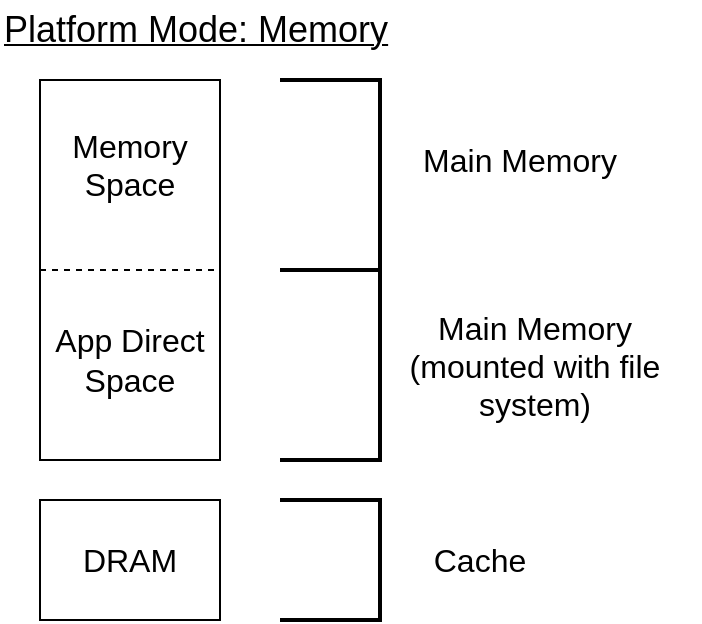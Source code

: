 <mxfile version="10.6.7" type="device"><diagram id="BOcj5gecDPEaHJ40G7Qz" name="Page-1"><mxGraphModel dx="1327" dy="947" grid="1" gridSize="10" guides="1" tooltips="1" connect="1" arrows="1" fold="1" page="1" pageScale="1" pageWidth="400" pageHeight="350" math="0" shadow="0"><root><mxCell id="0"/><mxCell id="1" parent="0"/><mxCell id="EW2Q-fEI_xwdTjoi0UuC-1" value="" style="rounded=0;whiteSpace=wrap;html=1;direction=south;" parent="1" vertex="1"><mxGeometry x="40" y="70" width="90" height="190" as="geometry"/></mxCell><mxCell id="EW2Q-fEI_xwdTjoi0UuC-3" value="" style="endArrow=none;dashed=1;html=1;entryX=0.5;entryY=0;entryDx=0;entryDy=0;exitX=0.5;exitY=1;exitDx=0;exitDy=0;" parent="1" source="EW2Q-fEI_xwdTjoi0UuC-1" target="EW2Q-fEI_xwdTjoi0UuC-1" edge="1"><mxGeometry width="50" height="50" relative="1" as="geometry"><mxPoint x="-25" y="154.5" as="sourcePoint"/><mxPoint x="55" y="154.5" as="targetPoint"/></mxGeometry></mxCell><mxCell id="EW2Q-fEI_xwdTjoi0UuC-6" value="&lt;font style=&quot;font-size: 16px&quot;&gt;Memory Space&lt;br&gt;&lt;/font&gt;&lt;br&gt;" style="text;html=1;strokeColor=none;fillColor=none;align=center;verticalAlign=middle;whiteSpace=wrap;rounded=0;" parent="1" vertex="1"><mxGeometry x="55" y="100" width="60" height="40" as="geometry"/></mxCell><mxCell id="EW2Q-fEI_xwdTjoi0UuC-8" value="&lt;font style=&quot;font-size: 16px&quot;&gt;App Direct&lt;br&gt;Space&lt;/font&gt;&lt;br&gt;" style="text;html=1;strokeColor=none;fillColor=none;align=center;verticalAlign=middle;whiteSpace=wrap;rounded=0;" parent="1" vertex="1"><mxGeometry x="40" y="190" width="90" height="40" as="geometry"/></mxCell><mxCell id="EW2Q-fEI_xwdTjoi0UuC-9" value="" style="rounded=0;whiteSpace=wrap;html=1;" parent="1" vertex="1"><mxGeometry x="40" y="280" width="90" height="60" as="geometry"/></mxCell><mxCell id="EW2Q-fEI_xwdTjoi0UuC-10" value="&lt;span style=&quot;font-size: 16px&quot;&gt;DRAM&lt;/span&gt;" style="text;html=1;strokeColor=none;fillColor=none;align=center;verticalAlign=middle;whiteSpace=wrap;rounded=0;" parent="1" vertex="1"><mxGeometry x="40" y="290" width="90" height="40" as="geometry"/></mxCell><mxCell id="EW2Q-fEI_xwdTjoi0UuC-11" value="" style="strokeWidth=2;html=1;shape=mxgraph.flowchart.annotation_1;align=left;pointerEvents=1;rotation=180;" parent="1" vertex="1"><mxGeometry x="160" y="280" width="50" height="60" as="geometry"/></mxCell><mxCell id="EW2Q-fEI_xwdTjoi0UuC-12" value="" style="strokeWidth=2;html=1;shape=mxgraph.flowchart.annotation_1;align=left;pointerEvents=1;flipV=0;flipH=1;" parent="1" vertex="1"><mxGeometry x="160" y="70" width="50" height="95" as="geometry"/></mxCell><mxCell id="EW2Q-fEI_xwdTjoi0UuC-13" value="" style="strokeWidth=2;html=1;shape=mxgraph.flowchart.annotation_1;align=left;pointerEvents=1;flipV=0;flipH=1;" parent="1" vertex="1"><mxGeometry x="160" y="165" width="50" height="95" as="geometry"/></mxCell><mxCell id="EW2Q-fEI_xwdTjoi0UuC-14" value="&lt;u&gt;&lt;font style=&quot;font-size: 18px&quot;&gt;Platform Mode: Memory&lt;/font&gt;&lt;/u&gt;&lt;br&gt;" style="text;html=1;strokeColor=none;fillColor=none;align=left;verticalAlign=middle;whiteSpace=wrap;rounded=0;" parent="1" vertex="1"><mxGeometry x="20" y="30" width="260" height="30" as="geometry"/></mxCell><mxCell id="EW2Q-fEI_xwdTjoi0UuC-17" value="&lt;font style=&quot;font-size: 16px&quot;&gt;Main Memory&lt;br&gt;(mounted with file system)&lt;br&gt;&lt;/font&gt;" style="text;html=1;strokeColor=none;fillColor=none;align=center;verticalAlign=middle;whiteSpace=wrap;rounded=0;" parent="1" vertex="1"><mxGeometry x="205" y="193" width="165" height="40" as="geometry"/></mxCell><mxCell id="EW2Q-fEI_xwdTjoi0UuC-18" value="&lt;font style=&quot;font-size: 16px&quot;&gt;Cache&lt;/font&gt;" style="text;html=1;strokeColor=none;fillColor=none;align=center;verticalAlign=middle;whiteSpace=wrap;rounded=0;" parent="1" vertex="1"><mxGeometry x="220" y="290" width="80" height="40" as="geometry"/></mxCell><mxCell id="z7OWjX4uWriXntIBZXMq-1" value="&lt;font style=&quot;font-size: 16px&quot;&gt;Main Memory&lt;/font&gt;" style="text;html=1;strokeColor=none;fillColor=none;align=center;verticalAlign=middle;whiteSpace=wrap;rounded=0;" parent="1" vertex="1"><mxGeometry x="210" y="90" width="140" height="40" as="geometry"/></mxCell></root></mxGraphModel></diagram></mxfile>